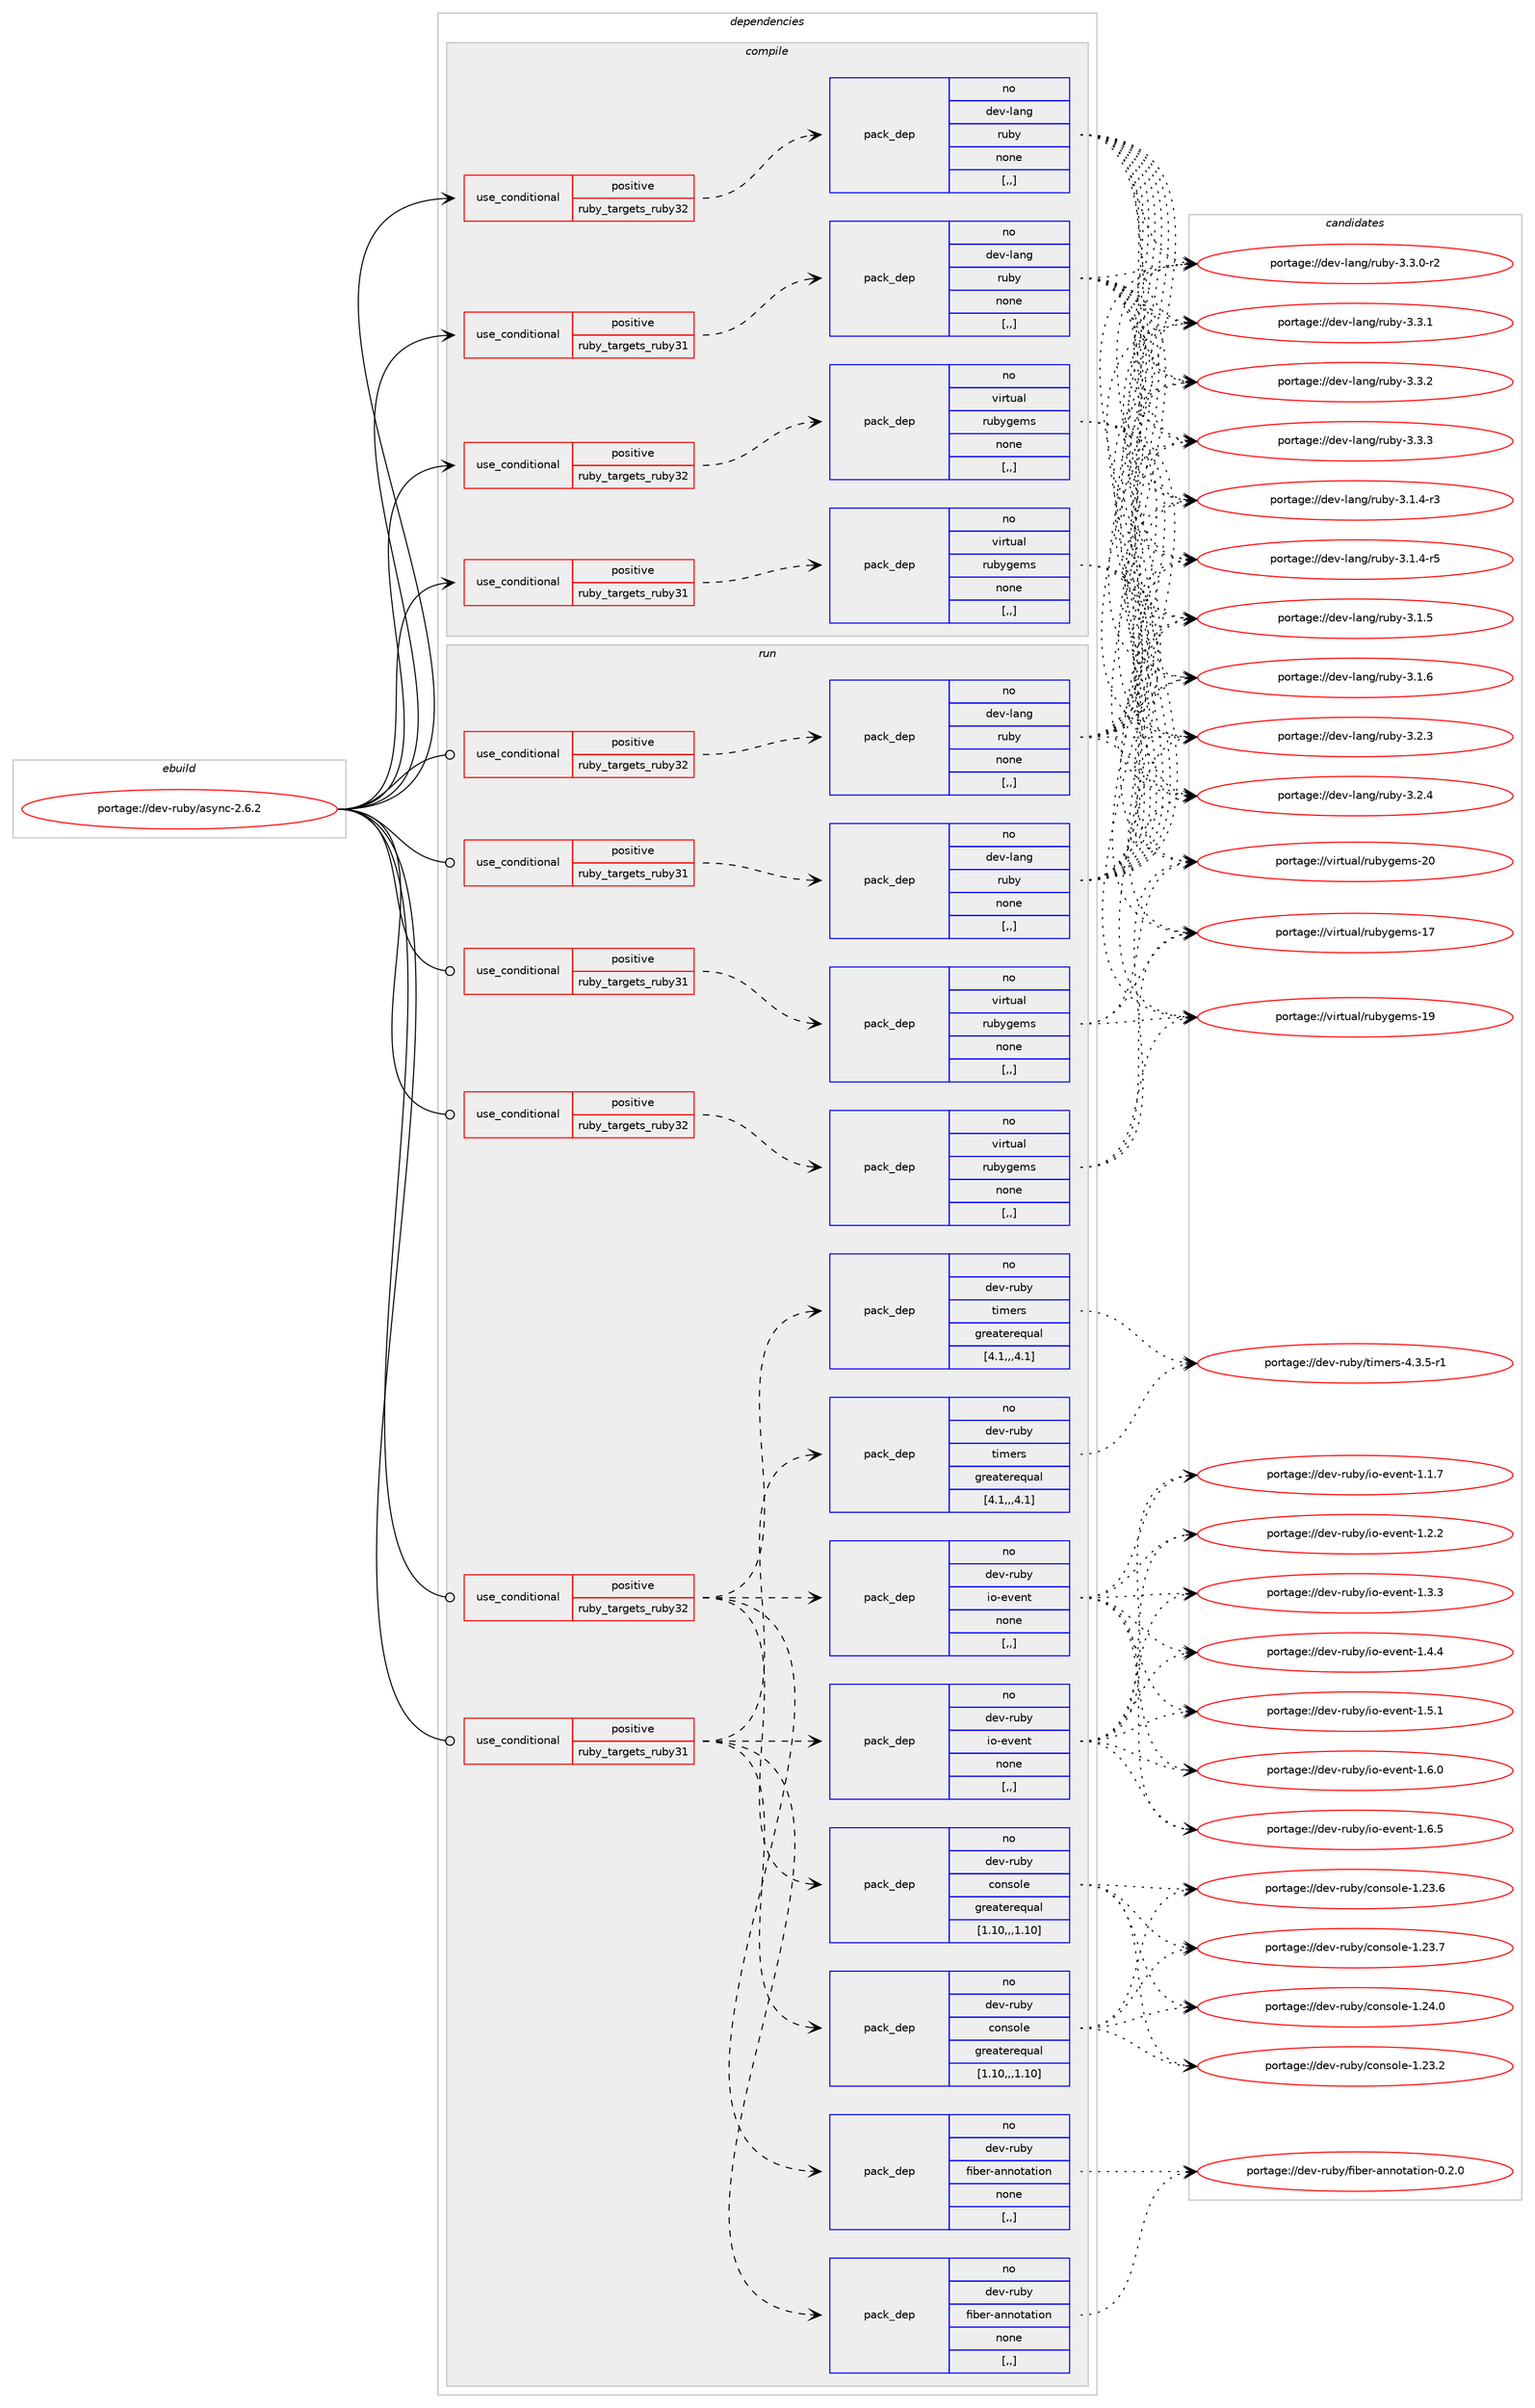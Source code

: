 digraph prolog {

# *************
# Graph options
# *************

newrank=true;
concentrate=true;
compound=true;
graph [rankdir=LR,fontname=Helvetica,fontsize=10,ranksep=1.5];#, ranksep=2.5, nodesep=0.2];
edge  [arrowhead=vee];
node  [fontname=Helvetica,fontsize=10];

# **********
# The ebuild
# **********

subgraph cluster_leftcol {
color=gray;
rank=same;
label=<<i>ebuild</i>>;
id [label="portage://dev-ruby/async-2.6.2", color=red, width=4, href="../dev-ruby/async-2.6.2.svg"];
}

# ****************
# The dependencies
# ****************

subgraph cluster_midcol {
color=gray;
label=<<i>dependencies</i>>;
subgraph cluster_compile {
fillcolor="#eeeeee";
style=filled;
label=<<i>compile</i>>;
subgraph cond43289 {
dependency172994 [label=<<TABLE BORDER="0" CELLBORDER="1" CELLSPACING="0" CELLPADDING="4"><TR><TD ROWSPAN="3" CELLPADDING="10">use_conditional</TD></TR><TR><TD>positive</TD></TR><TR><TD>ruby_targets_ruby31</TD></TR></TABLE>>, shape=none, color=red];
subgraph pack128445 {
dependency172995 [label=<<TABLE BORDER="0" CELLBORDER="1" CELLSPACING="0" CELLPADDING="4" WIDTH="220"><TR><TD ROWSPAN="6" CELLPADDING="30">pack_dep</TD></TR><TR><TD WIDTH="110">no</TD></TR><TR><TD>dev-lang</TD></TR><TR><TD>ruby</TD></TR><TR><TD>none</TD></TR><TR><TD>[,,]</TD></TR></TABLE>>, shape=none, color=blue];
}
dependency172994:e -> dependency172995:w [weight=20,style="dashed",arrowhead="vee"];
}
id:e -> dependency172994:w [weight=20,style="solid",arrowhead="vee"];
subgraph cond43290 {
dependency172996 [label=<<TABLE BORDER="0" CELLBORDER="1" CELLSPACING="0" CELLPADDING="4"><TR><TD ROWSPAN="3" CELLPADDING="10">use_conditional</TD></TR><TR><TD>positive</TD></TR><TR><TD>ruby_targets_ruby31</TD></TR></TABLE>>, shape=none, color=red];
subgraph pack128446 {
dependency172997 [label=<<TABLE BORDER="0" CELLBORDER="1" CELLSPACING="0" CELLPADDING="4" WIDTH="220"><TR><TD ROWSPAN="6" CELLPADDING="30">pack_dep</TD></TR><TR><TD WIDTH="110">no</TD></TR><TR><TD>virtual</TD></TR><TR><TD>rubygems</TD></TR><TR><TD>none</TD></TR><TR><TD>[,,]</TD></TR></TABLE>>, shape=none, color=blue];
}
dependency172996:e -> dependency172997:w [weight=20,style="dashed",arrowhead="vee"];
}
id:e -> dependency172996:w [weight=20,style="solid",arrowhead="vee"];
subgraph cond43291 {
dependency172998 [label=<<TABLE BORDER="0" CELLBORDER="1" CELLSPACING="0" CELLPADDING="4"><TR><TD ROWSPAN="3" CELLPADDING="10">use_conditional</TD></TR><TR><TD>positive</TD></TR><TR><TD>ruby_targets_ruby32</TD></TR></TABLE>>, shape=none, color=red];
subgraph pack128447 {
dependency172999 [label=<<TABLE BORDER="0" CELLBORDER="1" CELLSPACING="0" CELLPADDING="4" WIDTH="220"><TR><TD ROWSPAN="6" CELLPADDING="30">pack_dep</TD></TR><TR><TD WIDTH="110">no</TD></TR><TR><TD>dev-lang</TD></TR><TR><TD>ruby</TD></TR><TR><TD>none</TD></TR><TR><TD>[,,]</TD></TR></TABLE>>, shape=none, color=blue];
}
dependency172998:e -> dependency172999:w [weight=20,style="dashed",arrowhead="vee"];
}
id:e -> dependency172998:w [weight=20,style="solid",arrowhead="vee"];
subgraph cond43292 {
dependency173000 [label=<<TABLE BORDER="0" CELLBORDER="1" CELLSPACING="0" CELLPADDING="4"><TR><TD ROWSPAN="3" CELLPADDING="10">use_conditional</TD></TR><TR><TD>positive</TD></TR><TR><TD>ruby_targets_ruby32</TD></TR></TABLE>>, shape=none, color=red];
subgraph pack128448 {
dependency173001 [label=<<TABLE BORDER="0" CELLBORDER="1" CELLSPACING="0" CELLPADDING="4" WIDTH="220"><TR><TD ROWSPAN="6" CELLPADDING="30">pack_dep</TD></TR><TR><TD WIDTH="110">no</TD></TR><TR><TD>virtual</TD></TR><TR><TD>rubygems</TD></TR><TR><TD>none</TD></TR><TR><TD>[,,]</TD></TR></TABLE>>, shape=none, color=blue];
}
dependency173000:e -> dependency173001:w [weight=20,style="dashed",arrowhead="vee"];
}
id:e -> dependency173000:w [weight=20,style="solid",arrowhead="vee"];
}
subgraph cluster_compileandrun {
fillcolor="#eeeeee";
style=filled;
label=<<i>compile and run</i>>;
}
subgraph cluster_run {
fillcolor="#eeeeee";
style=filled;
label=<<i>run</i>>;
subgraph cond43293 {
dependency173002 [label=<<TABLE BORDER="0" CELLBORDER="1" CELLSPACING="0" CELLPADDING="4"><TR><TD ROWSPAN="3" CELLPADDING="10">use_conditional</TD></TR><TR><TD>positive</TD></TR><TR><TD>ruby_targets_ruby31</TD></TR></TABLE>>, shape=none, color=red];
subgraph pack128449 {
dependency173003 [label=<<TABLE BORDER="0" CELLBORDER="1" CELLSPACING="0" CELLPADDING="4" WIDTH="220"><TR><TD ROWSPAN="6" CELLPADDING="30">pack_dep</TD></TR><TR><TD WIDTH="110">no</TD></TR><TR><TD>dev-lang</TD></TR><TR><TD>ruby</TD></TR><TR><TD>none</TD></TR><TR><TD>[,,]</TD></TR></TABLE>>, shape=none, color=blue];
}
dependency173002:e -> dependency173003:w [weight=20,style="dashed",arrowhead="vee"];
}
id:e -> dependency173002:w [weight=20,style="solid",arrowhead="odot"];
subgraph cond43294 {
dependency173004 [label=<<TABLE BORDER="0" CELLBORDER="1" CELLSPACING="0" CELLPADDING="4"><TR><TD ROWSPAN="3" CELLPADDING="10">use_conditional</TD></TR><TR><TD>positive</TD></TR><TR><TD>ruby_targets_ruby31</TD></TR></TABLE>>, shape=none, color=red];
subgraph pack128450 {
dependency173005 [label=<<TABLE BORDER="0" CELLBORDER="1" CELLSPACING="0" CELLPADDING="4" WIDTH="220"><TR><TD ROWSPAN="6" CELLPADDING="30">pack_dep</TD></TR><TR><TD WIDTH="110">no</TD></TR><TR><TD>dev-ruby</TD></TR><TR><TD>console</TD></TR><TR><TD>greaterequal</TD></TR><TR><TD>[1.10,,,1.10]</TD></TR></TABLE>>, shape=none, color=blue];
}
dependency173004:e -> dependency173005:w [weight=20,style="dashed",arrowhead="vee"];
subgraph pack128451 {
dependency173006 [label=<<TABLE BORDER="0" CELLBORDER="1" CELLSPACING="0" CELLPADDING="4" WIDTH="220"><TR><TD ROWSPAN="6" CELLPADDING="30">pack_dep</TD></TR><TR><TD WIDTH="110">no</TD></TR><TR><TD>dev-ruby</TD></TR><TR><TD>fiber-annotation</TD></TR><TR><TD>none</TD></TR><TR><TD>[,,]</TD></TR></TABLE>>, shape=none, color=blue];
}
dependency173004:e -> dependency173006:w [weight=20,style="dashed",arrowhead="vee"];
subgraph pack128452 {
dependency173007 [label=<<TABLE BORDER="0" CELLBORDER="1" CELLSPACING="0" CELLPADDING="4" WIDTH="220"><TR><TD ROWSPAN="6" CELLPADDING="30">pack_dep</TD></TR><TR><TD WIDTH="110">no</TD></TR><TR><TD>dev-ruby</TD></TR><TR><TD>io-event</TD></TR><TR><TD>none</TD></TR><TR><TD>[,,]</TD></TR></TABLE>>, shape=none, color=blue];
}
dependency173004:e -> dependency173007:w [weight=20,style="dashed",arrowhead="vee"];
subgraph pack128453 {
dependency173008 [label=<<TABLE BORDER="0" CELLBORDER="1" CELLSPACING="0" CELLPADDING="4" WIDTH="220"><TR><TD ROWSPAN="6" CELLPADDING="30">pack_dep</TD></TR><TR><TD WIDTH="110">no</TD></TR><TR><TD>dev-ruby</TD></TR><TR><TD>timers</TD></TR><TR><TD>greaterequal</TD></TR><TR><TD>[4.1,,,4.1]</TD></TR></TABLE>>, shape=none, color=blue];
}
dependency173004:e -> dependency173008:w [weight=20,style="dashed",arrowhead="vee"];
}
id:e -> dependency173004:w [weight=20,style="solid",arrowhead="odot"];
subgraph cond43295 {
dependency173009 [label=<<TABLE BORDER="0" CELLBORDER="1" CELLSPACING="0" CELLPADDING="4"><TR><TD ROWSPAN="3" CELLPADDING="10">use_conditional</TD></TR><TR><TD>positive</TD></TR><TR><TD>ruby_targets_ruby31</TD></TR></TABLE>>, shape=none, color=red];
subgraph pack128454 {
dependency173010 [label=<<TABLE BORDER="0" CELLBORDER="1" CELLSPACING="0" CELLPADDING="4" WIDTH="220"><TR><TD ROWSPAN="6" CELLPADDING="30">pack_dep</TD></TR><TR><TD WIDTH="110">no</TD></TR><TR><TD>virtual</TD></TR><TR><TD>rubygems</TD></TR><TR><TD>none</TD></TR><TR><TD>[,,]</TD></TR></TABLE>>, shape=none, color=blue];
}
dependency173009:e -> dependency173010:w [weight=20,style="dashed",arrowhead="vee"];
}
id:e -> dependency173009:w [weight=20,style="solid",arrowhead="odot"];
subgraph cond43296 {
dependency173011 [label=<<TABLE BORDER="0" CELLBORDER="1" CELLSPACING="0" CELLPADDING="4"><TR><TD ROWSPAN="3" CELLPADDING="10">use_conditional</TD></TR><TR><TD>positive</TD></TR><TR><TD>ruby_targets_ruby32</TD></TR></TABLE>>, shape=none, color=red];
subgraph pack128455 {
dependency173012 [label=<<TABLE BORDER="0" CELLBORDER="1" CELLSPACING="0" CELLPADDING="4" WIDTH="220"><TR><TD ROWSPAN="6" CELLPADDING="30">pack_dep</TD></TR><TR><TD WIDTH="110">no</TD></TR><TR><TD>dev-lang</TD></TR><TR><TD>ruby</TD></TR><TR><TD>none</TD></TR><TR><TD>[,,]</TD></TR></TABLE>>, shape=none, color=blue];
}
dependency173011:e -> dependency173012:w [weight=20,style="dashed",arrowhead="vee"];
}
id:e -> dependency173011:w [weight=20,style="solid",arrowhead="odot"];
subgraph cond43297 {
dependency173013 [label=<<TABLE BORDER="0" CELLBORDER="1" CELLSPACING="0" CELLPADDING="4"><TR><TD ROWSPAN="3" CELLPADDING="10">use_conditional</TD></TR><TR><TD>positive</TD></TR><TR><TD>ruby_targets_ruby32</TD></TR></TABLE>>, shape=none, color=red];
subgraph pack128456 {
dependency173014 [label=<<TABLE BORDER="0" CELLBORDER="1" CELLSPACING="0" CELLPADDING="4" WIDTH="220"><TR><TD ROWSPAN="6" CELLPADDING="30">pack_dep</TD></TR><TR><TD WIDTH="110">no</TD></TR><TR><TD>dev-ruby</TD></TR><TR><TD>console</TD></TR><TR><TD>greaterequal</TD></TR><TR><TD>[1.10,,,1.10]</TD></TR></TABLE>>, shape=none, color=blue];
}
dependency173013:e -> dependency173014:w [weight=20,style="dashed",arrowhead="vee"];
subgraph pack128457 {
dependency173015 [label=<<TABLE BORDER="0" CELLBORDER="1" CELLSPACING="0" CELLPADDING="4" WIDTH="220"><TR><TD ROWSPAN="6" CELLPADDING="30">pack_dep</TD></TR><TR><TD WIDTH="110">no</TD></TR><TR><TD>dev-ruby</TD></TR><TR><TD>fiber-annotation</TD></TR><TR><TD>none</TD></TR><TR><TD>[,,]</TD></TR></TABLE>>, shape=none, color=blue];
}
dependency173013:e -> dependency173015:w [weight=20,style="dashed",arrowhead="vee"];
subgraph pack128458 {
dependency173016 [label=<<TABLE BORDER="0" CELLBORDER="1" CELLSPACING="0" CELLPADDING="4" WIDTH="220"><TR><TD ROWSPAN="6" CELLPADDING="30">pack_dep</TD></TR><TR><TD WIDTH="110">no</TD></TR><TR><TD>dev-ruby</TD></TR><TR><TD>io-event</TD></TR><TR><TD>none</TD></TR><TR><TD>[,,]</TD></TR></TABLE>>, shape=none, color=blue];
}
dependency173013:e -> dependency173016:w [weight=20,style="dashed",arrowhead="vee"];
subgraph pack128459 {
dependency173017 [label=<<TABLE BORDER="0" CELLBORDER="1" CELLSPACING="0" CELLPADDING="4" WIDTH="220"><TR><TD ROWSPAN="6" CELLPADDING="30">pack_dep</TD></TR><TR><TD WIDTH="110">no</TD></TR><TR><TD>dev-ruby</TD></TR><TR><TD>timers</TD></TR><TR><TD>greaterequal</TD></TR><TR><TD>[4.1,,,4.1]</TD></TR></TABLE>>, shape=none, color=blue];
}
dependency173013:e -> dependency173017:w [weight=20,style="dashed",arrowhead="vee"];
}
id:e -> dependency173013:w [weight=20,style="solid",arrowhead="odot"];
subgraph cond43298 {
dependency173018 [label=<<TABLE BORDER="0" CELLBORDER="1" CELLSPACING="0" CELLPADDING="4"><TR><TD ROWSPAN="3" CELLPADDING="10">use_conditional</TD></TR><TR><TD>positive</TD></TR><TR><TD>ruby_targets_ruby32</TD></TR></TABLE>>, shape=none, color=red];
subgraph pack128460 {
dependency173019 [label=<<TABLE BORDER="0" CELLBORDER="1" CELLSPACING="0" CELLPADDING="4" WIDTH="220"><TR><TD ROWSPAN="6" CELLPADDING="30">pack_dep</TD></TR><TR><TD WIDTH="110">no</TD></TR><TR><TD>virtual</TD></TR><TR><TD>rubygems</TD></TR><TR><TD>none</TD></TR><TR><TD>[,,]</TD></TR></TABLE>>, shape=none, color=blue];
}
dependency173018:e -> dependency173019:w [weight=20,style="dashed",arrowhead="vee"];
}
id:e -> dependency173018:w [weight=20,style="solid",arrowhead="odot"];
}
}

# **************
# The candidates
# **************

subgraph cluster_choices {
rank=same;
color=gray;
label=<<i>candidates</i>>;

subgraph choice128445 {
color=black;
nodesep=1;
choice100101118451089711010347114117981214551464946524511451 [label="portage://dev-lang/ruby-3.1.4-r3", color=red, width=4,href="../dev-lang/ruby-3.1.4-r3.svg"];
choice100101118451089711010347114117981214551464946524511453 [label="portage://dev-lang/ruby-3.1.4-r5", color=red, width=4,href="../dev-lang/ruby-3.1.4-r5.svg"];
choice10010111845108971101034711411798121455146494653 [label="portage://dev-lang/ruby-3.1.5", color=red, width=4,href="../dev-lang/ruby-3.1.5.svg"];
choice10010111845108971101034711411798121455146494654 [label="portage://dev-lang/ruby-3.1.6", color=red, width=4,href="../dev-lang/ruby-3.1.6.svg"];
choice10010111845108971101034711411798121455146504651 [label="portage://dev-lang/ruby-3.2.3", color=red, width=4,href="../dev-lang/ruby-3.2.3.svg"];
choice10010111845108971101034711411798121455146504652 [label="portage://dev-lang/ruby-3.2.4", color=red, width=4,href="../dev-lang/ruby-3.2.4.svg"];
choice100101118451089711010347114117981214551465146484511450 [label="portage://dev-lang/ruby-3.3.0-r2", color=red, width=4,href="../dev-lang/ruby-3.3.0-r2.svg"];
choice10010111845108971101034711411798121455146514649 [label="portage://dev-lang/ruby-3.3.1", color=red, width=4,href="../dev-lang/ruby-3.3.1.svg"];
choice10010111845108971101034711411798121455146514650 [label="portage://dev-lang/ruby-3.3.2", color=red, width=4,href="../dev-lang/ruby-3.3.2.svg"];
choice10010111845108971101034711411798121455146514651 [label="portage://dev-lang/ruby-3.3.3", color=red, width=4,href="../dev-lang/ruby-3.3.3.svg"];
dependency172995:e -> choice100101118451089711010347114117981214551464946524511451:w [style=dotted,weight="100"];
dependency172995:e -> choice100101118451089711010347114117981214551464946524511453:w [style=dotted,weight="100"];
dependency172995:e -> choice10010111845108971101034711411798121455146494653:w [style=dotted,weight="100"];
dependency172995:e -> choice10010111845108971101034711411798121455146494654:w [style=dotted,weight="100"];
dependency172995:e -> choice10010111845108971101034711411798121455146504651:w [style=dotted,weight="100"];
dependency172995:e -> choice10010111845108971101034711411798121455146504652:w [style=dotted,weight="100"];
dependency172995:e -> choice100101118451089711010347114117981214551465146484511450:w [style=dotted,weight="100"];
dependency172995:e -> choice10010111845108971101034711411798121455146514649:w [style=dotted,weight="100"];
dependency172995:e -> choice10010111845108971101034711411798121455146514650:w [style=dotted,weight="100"];
dependency172995:e -> choice10010111845108971101034711411798121455146514651:w [style=dotted,weight="100"];
}
subgraph choice128446 {
color=black;
nodesep=1;
choice118105114116117971084711411798121103101109115454955 [label="portage://virtual/rubygems-17", color=red, width=4,href="../virtual/rubygems-17.svg"];
choice118105114116117971084711411798121103101109115454957 [label="portage://virtual/rubygems-19", color=red, width=4,href="../virtual/rubygems-19.svg"];
choice118105114116117971084711411798121103101109115455048 [label="portage://virtual/rubygems-20", color=red, width=4,href="../virtual/rubygems-20.svg"];
dependency172997:e -> choice118105114116117971084711411798121103101109115454955:w [style=dotted,weight="100"];
dependency172997:e -> choice118105114116117971084711411798121103101109115454957:w [style=dotted,weight="100"];
dependency172997:e -> choice118105114116117971084711411798121103101109115455048:w [style=dotted,weight="100"];
}
subgraph choice128447 {
color=black;
nodesep=1;
choice100101118451089711010347114117981214551464946524511451 [label="portage://dev-lang/ruby-3.1.4-r3", color=red, width=4,href="../dev-lang/ruby-3.1.4-r3.svg"];
choice100101118451089711010347114117981214551464946524511453 [label="portage://dev-lang/ruby-3.1.4-r5", color=red, width=4,href="../dev-lang/ruby-3.1.4-r5.svg"];
choice10010111845108971101034711411798121455146494653 [label="portage://dev-lang/ruby-3.1.5", color=red, width=4,href="../dev-lang/ruby-3.1.5.svg"];
choice10010111845108971101034711411798121455146494654 [label="portage://dev-lang/ruby-3.1.6", color=red, width=4,href="../dev-lang/ruby-3.1.6.svg"];
choice10010111845108971101034711411798121455146504651 [label="portage://dev-lang/ruby-3.2.3", color=red, width=4,href="../dev-lang/ruby-3.2.3.svg"];
choice10010111845108971101034711411798121455146504652 [label="portage://dev-lang/ruby-3.2.4", color=red, width=4,href="../dev-lang/ruby-3.2.4.svg"];
choice100101118451089711010347114117981214551465146484511450 [label="portage://dev-lang/ruby-3.3.0-r2", color=red, width=4,href="../dev-lang/ruby-3.3.0-r2.svg"];
choice10010111845108971101034711411798121455146514649 [label="portage://dev-lang/ruby-3.3.1", color=red, width=4,href="../dev-lang/ruby-3.3.1.svg"];
choice10010111845108971101034711411798121455146514650 [label="portage://dev-lang/ruby-3.3.2", color=red, width=4,href="../dev-lang/ruby-3.3.2.svg"];
choice10010111845108971101034711411798121455146514651 [label="portage://dev-lang/ruby-3.3.3", color=red, width=4,href="../dev-lang/ruby-3.3.3.svg"];
dependency172999:e -> choice100101118451089711010347114117981214551464946524511451:w [style=dotted,weight="100"];
dependency172999:e -> choice100101118451089711010347114117981214551464946524511453:w [style=dotted,weight="100"];
dependency172999:e -> choice10010111845108971101034711411798121455146494653:w [style=dotted,weight="100"];
dependency172999:e -> choice10010111845108971101034711411798121455146494654:w [style=dotted,weight="100"];
dependency172999:e -> choice10010111845108971101034711411798121455146504651:w [style=dotted,weight="100"];
dependency172999:e -> choice10010111845108971101034711411798121455146504652:w [style=dotted,weight="100"];
dependency172999:e -> choice100101118451089711010347114117981214551465146484511450:w [style=dotted,weight="100"];
dependency172999:e -> choice10010111845108971101034711411798121455146514649:w [style=dotted,weight="100"];
dependency172999:e -> choice10010111845108971101034711411798121455146514650:w [style=dotted,weight="100"];
dependency172999:e -> choice10010111845108971101034711411798121455146514651:w [style=dotted,weight="100"];
}
subgraph choice128448 {
color=black;
nodesep=1;
choice118105114116117971084711411798121103101109115454955 [label="portage://virtual/rubygems-17", color=red, width=4,href="../virtual/rubygems-17.svg"];
choice118105114116117971084711411798121103101109115454957 [label="portage://virtual/rubygems-19", color=red, width=4,href="../virtual/rubygems-19.svg"];
choice118105114116117971084711411798121103101109115455048 [label="portage://virtual/rubygems-20", color=red, width=4,href="../virtual/rubygems-20.svg"];
dependency173001:e -> choice118105114116117971084711411798121103101109115454955:w [style=dotted,weight="100"];
dependency173001:e -> choice118105114116117971084711411798121103101109115454957:w [style=dotted,weight="100"];
dependency173001:e -> choice118105114116117971084711411798121103101109115455048:w [style=dotted,weight="100"];
}
subgraph choice128449 {
color=black;
nodesep=1;
choice100101118451089711010347114117981214551464946524511451 [label="portage://dev-lang/ruby-3.1.4-r3", color=red, width=4,href="../dev-lang/ruby-3.1.4-r3.svg"];
choice100101118451089711010347114117981214551464946524511453 [label="portage://dev-lang/ruby-3.1.4-r5", color=red, width=4,href="../dev-lang/ruby-3.1.4-r5.svg"];
choice10010111845108971101034711411798121455146494653 [label="portage://dev-lang/ruby-3.1.5", color=red, width=4,href="../dev-lang/ruby-3.1.5.svg"];
choice10010111845108971101034711411798121455146494654 [label="portage://dev-lang/ruby-3.1.6", color=red, width=4,href="../dev-lang/ruby-3.1.6.svg"];
choice10010111845108971101034711411798121455146504651 [label="portage://dev-lang/ruby-3.2.3", color=red, width=4,href="../dev-lang/ruby-3.2.3.svg"];
choice10010111845108971101034711411798121455146504652 [label="portage://dev-lang/ruby-3.2.4", color=red, width=4,href="../dev-lang/ruby-3.2.4.svg"];
choice100101118451089711010347114117981214551465146484511450 [label="portage://dev-lang/ruby-3.3.0-r2", color=red, width=4,href="../dev-lang/ruby-3.3.0-r2.svg"];
choice10010111845108971101034711411798121455146514649 [label="portage://dev-lang/ruby-3.3.1", color=red, width=4,href="../dev-lang/ruby-3.3.1.svg"];
choice10010111845108971101034711411798121455146514650 [label="portage://dev-lang/ruby-3.3.2", color=red, width=4,href="../dev-lang/ruby-3.3.2.svg"];
choice10010111845108971101034711411798121455146514651 [label="portage://dev-lang/ruby-3.3.3", color=red, width=4,href="../dev-lang/ruby-3.3.3.svg"];
dependency173003:e -> choice100101118451089711010347114117981214551464946524511451:w [style=dotted,weight="100"];
dependency173003:e -> choice100101118451089711010347114117981214551464946524511453:w [style=dotted,weight="100"];
dependency173003:e -> choice10010111845108971101034711411798121455146494653:w [style=dotted,weight="100"];
dependency173003:e -> choice10010111845108971101034711411798121455146494654:w [style=dotted,weight="100"];
dependency173003:e -> choice10010111845108971101034711411798121455146504651:w [style=dotted,weight="100"];
dependency173003:e -> choice10010111845108971101034711411798121455146504652:w [style=dotted,weight="100"];
dependency173003:e -> choice100101118451089711010347114117981214551465146484511450:w [style=dotted,weight="100"];
dependency173003:e -> choice10010111845108971101034711411798121455146514649:w [style=dotted,weight="100"];
dependency173003:e -> choice10010111845108971101034711411798121455146514650:w [style=dotted,weight="100"];
dependency173003:e -> choice10010111845108971101034711411798121455146514651:w [style=dotted,weight="100"];
}
subgraph choice128450 {
color=black;
nodesep=1;
choice1001011184511411798121479911111011511110810145494650514650 [label="portage://dev-ruby/console-1.23.2", color=red, width=4,href="../dev-ruby/console-1.23.2.svg"];
choice1001011184511411798121479911111011511110810145494650514654 [label="portage://dev-ruby/console-1.23.6", color=red, width=4,href="../dev-ruby/console-1.23.6.svg"];
choice1001011184511411798121479911111011511110810145494650514655 [label="portage://dev-ruby/console-1.23.7", color=red, width=4,href="../dev-ruby/console-1.23.7.svg"];
choice1001011184511411798121479911111011511110810145494650524648 [label="portage://dev-ruby/console-1.24.0", color=red, width=4,href="../dev-ruby/console-1.24.0.svg"];
dependency173005:e -> choice1001011184511411798121479911111011511110810145494650514650:w [style=dotted,weight="100"];
dependency173005:e -> choice1001011184511411798121479911111011511110810145494650514654:w [style=dotted,weight="100"];
dependency173005:e -> choice1001011184511411798121479911111011511110810145494650514655:w [style=dotted,weight="100"];
dependency173005:e -> choice1001011184511411798121479911111011511110810145494650524648:w [style=dotted,weight="100"];
}
subgraph choice128451 {
color=black;
nodesep=1;
choice10010111845114117981214710210598101114459711011011111697116105111110454846504648 [label="portage://dev-ruby/fiber-annotation-0.2.0", color=red, width=4,href="../dev-ruby/fiber-annotation-0.2.0.svg"];
dependency173006:e -> choice10010111845114117981214710210598101114459711011011111697116105111110454846504648:w [style=dotted,weight="100"];
}
subgraph choice128452 {
color=black;
nodesep=1;
choice10010111845114117981214710511145101118101110116454946494655 [label="portage://dev-ruby/io-event-1.1.7", color=red, width=4,href="../dev-ruby/io-event-1.1.7.svg"];
choice10010111845114117981214710511145101118101110116454946504650 [label="portage://dev-ruby/io-event-1.2.2", color=red, width=4,href="../dev-ruby/io-event-1.2.2.svg"];
choice10010111845114117981214710511145101118101110116454946514651 [label="portage://dev-ruby/io-event-1.3.3", color=red, width=4,href="../dev-ruby/io-event-1.3.3.svg"];
choice10010111845114117981214710511145101118101110116454946524652 [label="portage://dev-ruby/io-event-1.4.4", color=red, width=4,href="../dev-ruby/io-event-1.4.4.svg"];
choice10010111845114117981214710511145101118101110116454946534649 [label="portage://dev-ruby/io-event-1.5.1", color=red, width=4,href="../dev-ruby/io-event-1.5.1.svg"];
choice10010111845114117981214710511145101118101110116454946544648 [label="portage://dev-ruby/io-event-1.6.0", color=red, width=4,href="../dev-ruby/io-event-1.6.0.svg"];
choice10010111845114117981214710511145101118101110116454946544653 [label="portage://dev-ruby/io-event-1.6.5", color=red, width=4,href="../dev-ruby/io-event-1.6.5.svg"];
dependency173007:e -> choice10010111845114117981214710511145101118101110116454946494655:w [style=dotted,weight="100"];
dependency173007:e -> choice10010111845114117981214710511145101118101110116454946504650:w [style=dotted,weight="100"];
dependency173007:e -> choice10010111845114117981214710511145101118101110116454946514651:w [style=dotted,weight="100"];
dependency173007:e -> choice10010111845114117981214710511145101118101110116454946524652:w [style=dotted,weight="100"];
dependency173007:e -> choice10010111845114117981214710511145101118101110116454946534649:w [style=dotted,weight="100"];
dependency173007:e -> choice10010111845114117981214710511145101118101110116454946544648:w [style=dotted,weight="100"];
dependency173007:e -> choice10010111845114117981214710511145101118101110116454946544653:w [style=dotted,weight="100"];
}
subgraph choice128453 {
color=black;
nodesep=1;
choice1001011184511411798121471161051091011141154552465146534511449 [label="portage://dev-ruby/timers-4.3.5-r1", color=red, width=4,href="../dev-ruby/timers-4.3.5-r1.svg"];
dependency173008:e -> choice1001011184511411798121471161051091011141154552465146534511449:w [style=dotted,weight="100"];
}
subgraph choice128454 {
color=black;
nodesep=1;
choice118105114116117971084711411798121103101109115454955 [label="portage://virtual/rubygems-17", color=red, width=4,href="../virtual/rubygems-17.svg"];
choice118105114116117971084711411798121103101109115454957 [label="portage://virtual/rubygems-19", color=red, width=4,href="../virtual/rubygems-19.svg"];
choice118105114116117971084711411798121103101109115455048 [label="portage://virtual/rubygems-20", color=red, width=4,href="../virtual/rubygems-20.svg"];
dependency173010:e -> choice118105114116117971084711411798121103101109115454955:w [style=dotted,weight="100"];
dependency173010:e -> choice118105114116117971084711411798121103101109115454957:w [style=dotted,weight="100"];
dependency173010:e -> choice118105114116117971084711411798121103101109115455048:w [style=dotted,weight="100"];
}
subgraph choice128455 {
color=black;
nodesep=1;
choice100101118451089711010347114117981214551464946524511451 [label="portage://dev-lang/ruby-3.1.4-r3", color=red, width=4,href="../dev-lang/ruby-3.1.4-r3.svg"];
choice100101118451089711010347114117981214551464946524511453 [label="portage://dev-lang/ruby-3.1.4-r5", color=red, width=4,href="../dev-lang/ruby-3.1.4-r5.svg"];
choice10010111845108971101034711411798121455146494653 [label="portage://dev-lang/ruby-3.1.5", color=red, width=4,href="../dev-lang/ruby-3.1.5.svg"];
choice10010111845108971101034711411798121455146494654 [label="portage://dev-lang/ruby-3.1.6", color=red, width=4,href="../dev-lang/ruby-3.1.6.svg"];
choice10010111845108971101034711411798121455146504651 [label="portage://dev-lang/ruby-3.2.3", color=red, width=4,href="../dev-lang/ruby-3.2.3.svg"];
choice10010111845108971101034711411798121455146504652 [label="portage://dev-lang/ruby-3.2.4", color=red, width=4,href="../dev-lang/ruby-3.2.4.svg"];
choice100101118451089711010347114117981214551465146484511450 [label="portage://dev-lang/ruby-3.3.0-r2", color=red, width=4,href="../dev-lang/ruby-3.3.0-r2.svg"];
choice10010111845108971101034711411798121455146514649 [label="portage://dev-lang/ruby-3.3.1", color=red, width=4,href="../dev-lang/ruby-3.3.1.svg"];
choice10010111845108971101034711411798121455146514650 [label="portage://dev-lang/ruby-3.3.2", color=red, width=4,href="../dev-lang/ruby-3.3.2.svg"];
choice10010111845108971101034711411798121455146514651 [label="portage://dev-lang/ruby-3.3.3", color=red, width=4,href="../dev-lang/ruby-3.3.3.svg"];
dependency173012:e -> choice100101118451089711010347114117981214551464946524511451:w [style=dotted,weight="100"];
dependency173012:e -> choice100101118451089711010347114117981214551464946524511453:w [style=dotted,weight="100"];
dependency173012:e -> choice10010111845108971101034711411798121455146494653:w [style=dotted,weight="100"];
dependency173012:e -> choice10010111845108971101034711411798121455146494654:w [style=dotted,weight="100"];
dependency173012:e -> choice10010111845108971101034711411798121455146504651:w [style=dotted,weight="100"];
dependency173012:e -> choice10010111845108971101034711411798121455146504652:w [style=dotted,weight="100"];
dependency173012:e -> choice100101118451089711010347114117981214551465146484511450:w [style=dotted,weight="100"];
dependency173012:e -> choice10010111845108971101034711411798121455146514649:w [style=dotted,weight="100"];
dependency173012:e -> choice10010111845108971101034711411798121455146514650:w [style=dotted,weight="100"];
dependency173012:e -> choice10010111845108971101034711411798121455146514651:w [style=dotted,weight="100"];
}
subgraph choice128456 {
color=black;
nodesep=1;
choice1001011184511411798121479911111011511110810145494650514650 [label="portage://dev-ruby/console-1.23.2", color=red, width=4,href="../dev-ruby/console-1.23.2.svg"];
choice1001011184511411798121479911111011511110810145494650514654 [label="portage://dev-ruby/console-1.23.6", color=red, width=4,href="../dev-ruby/console-1.23.6.svg"];
choice1001011184511411798121479911111011511110810145494650514655 [label="portage://dev-ruby/console-1.23.7", color=red, width=4,href="../dev-ruby/console-1.23.7.svg"];
choice1001011184511411798121479911111011511110810145494650524648 [label="portage://dev-ruby/console-1.24.0", color=red, width=4,href="../dev-ruby/console-1.24.0.svg"];
dependency173014:e -> choice1001011184511411798121479911111011511110810145494650514650:w [style=dotted,weight="100"];
dependency173014:e -> choice1001011184511411798121479911111011511110810145494650514654:w [style=dotted,weight="100"];
dependency173014:e -> choice1001011184511411798121479911111011511110810145494650514655:w [style=dotted,weight="100"];
dependency173014:e -> choice1001011184511411798121479911111011511110810145494650524648:w [style=dotted,weight="100"];
}
subgraph choice128457 {
color=black;
nodesep=1;
choice10010111845114117981214710210598101114459711011011111697116105111110454846504648 [label="portage://dev-ruby/fiber-annotation-0.2.0", color=red, width=4,href="../dev-ruby/fiber-annotation-0.2.0.svg"];
dependency173015:e -> choice10010111845114117981214710210598101114459711011011111697116105111110454846504648:w [style=dotted,weight="100"];
}
subgraph choice128458 {
color=black;
nodesep=1;
choice10010111845114117981214710511145101118101110116454946494655 [label="portage://dev-ruby/io-event-1.1.7", color=red, width=4,href="../dev-ruby/io-event-1.1.7.svg"];
choice10010111845114117981214710511145101118101110116454946504650 [label="portage://dev-ruby/io-event-1.2.2", color=red, width=4,href="../dev-ruby/io-event-1.2.2.svg"];
choice10010111845114117981214710511145101118101110116454946514651 [label="portage://dev-ruby/io-event-1.3.3", color=red, width=4,href="../dev-ruby/io-event-1.3.3.svg"];
choice10010111845114117981214710511145101118101110116454946524652 [label="portage://dev-ruby/io-event-1.4.4", color=red, width=4,href="../dev-ruby/io-event-1.4.4.svg"];
choice10010111845114117981214710511145101118101110116454946534649 [label="portage://dev-ruby/io-event-1.5.1", color=red, width=4,href="../dev-ruby/io-event-1.5.1.svg"];
choice10010111845114117981214710511145101118101110116454946544648 [label="portage://dev-ruby/io-event-1.6.0", color=red, width=4,href="../dev-ruby/io-event-1.6.0.svg"];
choice10010111845114117981214710511145101118101110116454946544653 [label="portage://dev-ruby/io-event-1.6.5", color=red, width=4,href="../dev-ruby/io-event-1.6.5.svg"];
dependency173016:e -> choice10010111845114117981214710511145101118101110116454946494655:w [style=dotted,weight="100"];
dependency173016:e -> choice10010111845114117981214710511145101118101110116454946504650:w [style=dotted,weight="100"];
dependency173016:e -> choice10010111845114117981214710511145101118101110116454946514651:w [style=dotted,weight="100"];
dependency173016:e -> choice10010111845114117981214710511145101118101110116454946524652:w [style=dotted,weight="100"];
dependency173016:e -> choice10010111845114117981214710511145101118101110116454946534649:w [style=dotted,weight="100"];
dependency173016:e -> choice10010111845114117981214710511145101118101110116454946544648:w [style=dotted,weight="100"];
dependency173016:e -> choice10010111845114117981214710511145101118101110116454946544653:w [style=dotted,weight="100"];
}
subgraph choice128459 {
color=black;
nodesep=1;
choice1001011184511411798121471161051091011141154552465146534511449 [label="portage://dev-ruby/timers-4.3.5-r1", color=red, width=4,href="../dev-ruby/timers-4.3.5-r1.svg"];
dependency173017:e -> choice1001011184511411798121471161051091011141154552465146534511449:w [style=dotted,weight="100"];
}
subgraph choice128460 {
color=black;
nodesep=1;
choice118105114116117971084711411798121103101109115454955 [label="portage://virtual/rubygems-17", color=red, width=4,href="../virtual/rubygems-17.svg"];
choice118105114116117971084711411798121103101109115454957 [label="portage://virtual/rubygems-19", color=red, width=4,href="../virtual/rubygems-19.svg"];
choice118105114116117971084711411798121103101109115455048 [label="portage://virtual/rubygems-20", color=red, width=4,href="../virtual/rubygems-20.svg"];
dependency173019:e -> choice118105114116117971084711411798121103101109115454955:w [style=dotted,weight="100"];
dependency173019:e -> choice118105114116117971084711411798121103101109115454957:w [style=dotted,weight="100"];
dependency173019:e -> choice118105114116117971084711411798121103101109115455048:w [style=dotted,weight="100"];
}
}

}
